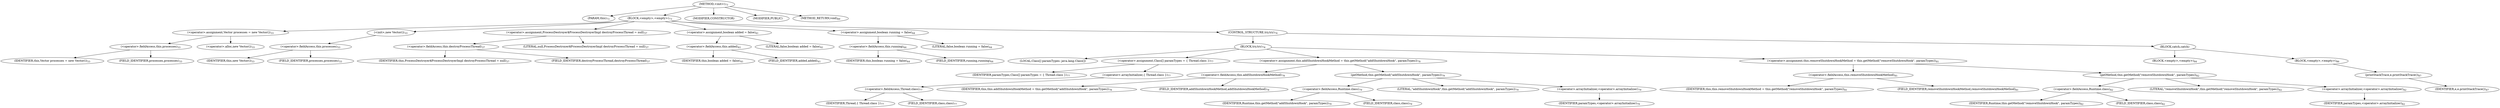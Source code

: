 digraph "&lt;init&gt;" {  
"143" [label = <(METHOD,&lt;init&gt;)<SUB>73</SUB>> ]
"144" [label = <(PARAM,this)<SUB>73</SUB>> ]
"145" [label = <(BLOCK,&lt;empty&gt;,&lt;empty&gt;)<SUB>73</SUB>> ]
"146" [label = <(&lt;operator&gt;.assignment,Vector processes = new Vector())<SUB>33</SUB>> ]
"147" [label = <(&lt;operator&gt;.fieldAccess,this.processes)<SUB>33</SUB>> ]
"148" [label = <(IDENTIFIER,this,Vector processes = new Vector())<SUB>33</SUB>> ]
"149" [label = <(FIELD_IDENTIFIER,processes,processes)<SUB>33</SUB>> ]
"150" [label = <(&lt;operator&gt;.alloc,new Vector())<SUB>33</SUB>> ]
"151" [label = <(&lt;init&gt;,new Vector())<SUB>33</SUB>> ]
"152" [label = <(&lt;operator&gt;.fieldAccess,this.processes)<SUB>33</SUB>> ]
"153" [label = <(IDENTIFIER,this,new Vector())<SUB>33</SUB>> ]
"154" [label = <(FIELD_IDENTIFIER,processes,processes)<SUB>33</SUB>> ]
"155" [label = <(&lt;operator&gt;.assignment,ProcessDestroyer$ProcessDestroyerImpl destroyProcessThread = null)<SUB>37</SUB>> ]
"156" [label = <(&lt;operator&gt;.fieldAccess,this.destroyProcessThread)<SUB>37</SUB>> ]
"157" [label = <(IDENTIFIER,this,ProcessDestroyer$ProcessDestroyerImpl destroyProcessThread = null)<SUB>37</SUB>> ]
"158" [label = <(FIELD_IDENTIFIER,destroyProcessThread,destroyProcessThread)<SUB>37</SUB>> ]
"159" [label = <(LITERAL,null,ProcessDestroyer$ProcessDestroyerImpl destroyProcessThread = null)<SUB>37</SUB>> ]
"160" [label = <(&lt;operator&gt;.assignment,boolean added = false)<SUB>41</SUB>> ]
"161" [label = <(&lt;operator&gt;.fieldAccess,this.added)<SUB>41</SUB>> ]
"162" [label = <(IDENTIFIER,this,boolean added = false)<SUB>41</SUB>> ]
"163" [label = <(FIELD_IDENTIFIER,added,added)<SUB>41</SUB>> ]
"164" [label = <(LITERAL,false,boolean added = false)<SUB>41</SUB>> ]
"165" [label = <(&lt;operator&gt;.assignment,boolean running = false)<SUB>44</SUB>> ]
"166" [label = <(&lt;operator&gt;.fieldAccess,this.running)<SUB>44</SUB>> ]
"167" [label = <(IDENTIFIER,this,boolean running = false)<SUB>44</SUB>> ]
"168" [label = <(FIELD_IDENTIFIER,running,running)<SUB>44</SUB>> ]
"169" [label = <(LITERAL,false,boolean running = false)<SUB>44</SUB>> ]
"170" [label = <(CONTROL_STRUCTURE,try,try)<SUB>74</SUB>> ]
"171" [label = <(BLOCK,try,try)<SUB>74</SUB>> ]
"172" [label = <(LOCAL,Class[] paramTypes: java.lang.Class[])> ]
"173" [label = <(&lt;operator&gt;.assignment,Class[] paramTypes = { Thread.class })<SUB>77</SUB>> ]
"174" [label = <(IDENTIFIER,paramTypes,Class[] paramTypes = { Thread.class })<SUB>77</SUB>> ]
"175" [label = <(&lt;operator&gt;.arrayInitializer,{ Thread.class })<SUB>77</SUB>> ]
"176" [label = <(&lt;operator&gt;.fieldAccess,Thread.class)<SUB>77</SUB>> ]
"177" [label = <(IDENTIFIER,Thread,{ Thread.class })<SUB>77</SUB>> ]
"178" [label = <(FIELD_IDENTIFIER,class,class)<SUB>77</SUB>> ]
"179" [label = <(&lt;operator&gt;.assignment,this.addShutdownHookMethod = this.getMethod(&quot;addShutdownHook&quot;, paramTypes))<SUB>78</SUB>> ]
"180" [label = <(&lt;operator&gt;.fieldAccess,this.addShutdownHookMethod)<SUB>78</SUB>> ]
"181" [label = <(IDENTIFIER,this,this.addShutdownHookMethod = this.getMethod(&quot;addShutdownHook&quot;, paramTypes))<SUB>78</SUB>> ]
"182" [label = <(FIELD_IDENTIFIER,addShutdownHookMethod,addShutdownHookMethod)<SUB>78</SUB>> ]
"183" [label = <(getMethod,this.getMethod(&quot;addShutdownHook&quot;, paramTypes))<SUB>79</SUB>> ]
"184" [label = <(&lt;operator&gt;.fieldAccess,Runtime.class)<SUB>79</SUB>> ]
"185" [label = <(IDENTIFIER,Runtime,this.getMethod(&quot;addShutdownHook&quot;, paramTypes))<SUB>79</SUB>> ]
"186" [label = <(FIELD_IDENTIFIER,class,class)<SUB>79</SUB>> ]
"187" [label = <(LITERAL,&quot;addShutdownHook&quot;,this.getMethod(&quot;addShutdownHook&quot;, paramTypes))<SUB>79</SUB>> ]
"188" [label = <(&lt;operator&gt;.arrayInitializer,&lt;operator&gt;.arrayInitializer)<SUB>79</SUB>> ]
"189" [label = <(IDENTIFIER,paramTypes,&lt;operator&gt;.arrayInitializer)<SUB>79</SUB>> ]
"190" [label = <(&lt;operator&gt;.assignment,this.removeShutdownHookMethod = this.getMethod(&quot;removeShutdownHook&quot;, paramTypes))<SUB>81</SUB>> ]
"191" [label = <(&lt;operator&gt;.fieldAccess,this.removeShutdownHookMethod)<SUB>81</SUB>> ]
"192" [label = <(IDENTIFIER,this,this.removeShutdownHookMethod = this.getMethod(&quot;removeShutdownHook&quot;, paramTypes))<SUB>81</SUB>> ]
"193" [label = <(FIELD_IDENTIFIER,removeShutdownHookMethod,removeShutdownHookMethod)<SUB>81</SUB>> ]
"194" [label = <(getMethod,this.getMethod(&quot;removeShutdownHook&quot;, paramTypes))<SUB>82</SUB>> ]
"195" [label = <(&lt;operator&gt;.fieldAccess,Runtime.class)<SUB>82</SUB>> ]
"196" [label = <(IDENTIFIER,Runtime,this.getMethod(&quot;removeShutdownHook&quot;, paramTypes))<SUB>82</SUB>> ]
"197" [label = <(FIELD_IDENTIFIER,class,class)<SUB>82</SUB>> ]
"198" [label = <(LITERAL,&quot;removeShutdownHook&quot;,this.getMethod(&quot;removeShutdownHook&quot;, paramTypes))<SUB>82</SUB>> ]
"199" [label = <(&lt;operator&gt;.arrayInitializer,&lt;operator&gt;.arrayInitializer)<SUB>82</SUB>> ]
"200" [label = <(IDENTIFIER,paramTypes,&lt;operator&gt;.arrayInitializer)<SUB>82</SUB>> ]
"201" [label = <(BLOCK,catch,catch)> ]
"202" [label = <(BLOCK,&lt;empty&gt;,&lt;empty&gt;)<SUB>84</SUB>> ]
"203" [label = <(BLOCK,&lt;empty&gt;,&lt;empty&gt;)<SUB>86</SUB>> ]
"204" [label = <(printStackTrace,e.printStackTrace())<SUB>87</SUB>> ]
"205" [label = <(IDENTIFIER,e,e.printStackTrace())<SUB>87</SUB>> ]
"206" [label = <(MODIFIER,CONSTRUCTOR)> ]
"207" [label = <(MODIFIER,PUBLIC)> ]
"208" [label = <(METHOD_RETURN,void)<SUB>89</SUB>> ]
  "143" -> "144" 
  "143" -> "145" 
  "143" -> "206" 
  "143" -> "207" 
  "143" -> "208" 
  "145" -> "146" 
  "145" -> "151" 
  "145" -> "155" 
  "145" -> "160" 
  "145" -> "165" 
  "145" -> "170" 
  "146" -> "147" 
  "146" -> "150" 
  "147" -> "148" 
  "147" -> "149" 
  "151" -> "152" 
  "152" -> "153" 
  "152" -> "154" 
  "155" -> "156" 
  "155" -> "159" 
  "156" -> "157" 
  "156" -> "158" 
  "160" -> "161" 
  "160" -> "164" 
  "161" -> "162" 
  "161" -> "163" 
  "165" -> "166" 
  "165" -> "169" 
  "166" -> "167" 
  "166" -> "168" 
  "170" -> "171" 
  "170" -> "201" 
  "171" -> "172" 
  "171" -> "173" 
  "171" -> "179" 
  "171" -> "190" 
  "173" -> "174" 
  "173" -> "175" 
  "175" -> "176" 
  "176" -> "177" 
  "176" -> "178" 
  "179" -> "180" 
  "179" -> "183" 
  "180" -> "181" 
  "180" -> "182" 
  "183" -> "184" 
  "183" -> "187" 
  "183" -> "188" 
  "184" -> "185" 
  "184" -> "186" 
  "188" -> "189" 
  "190" -> "191" 
  "190" -> "194" 
  "191" -> "192" 
  "191" -> "193" 
  "194" -> "195" 
  "194" -> "198" 
  "194" -> "199" 
  "195" -> "196" 
  "195" -> "197" 
  "199" -> "200" 
  "201" -> "202" 
  "201" -> "203" 
  "203" -> "204" 
  "204" -> "205" 
}
